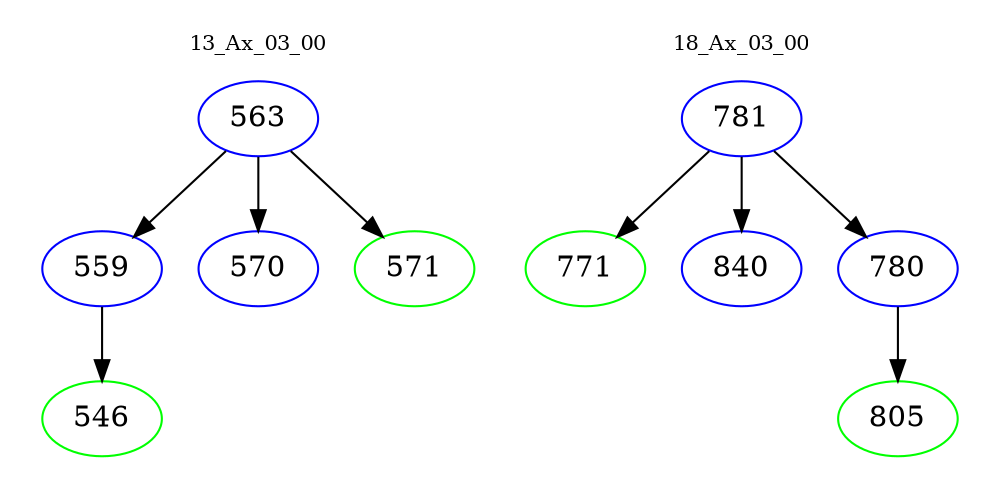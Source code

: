 digraph{
subgraph cluster_0 {
color = white
label = "13_Ax_03_00";
fontsize=10;
T0_563 [label="563", color="blue"]
T0_563 -> T0_559 [color="black"]
T0_559 [label="559", color="blue"]
T0_559 -> T0_546 [color="black"]
T0_546 [label="546", color="green"]
T0_563 -> T0_570 [color="black"]
T0_570 [label="570", color="blue"]
T0_563 -> T0_571 [color="black"]
T0_571 [label="571", color="green"]
}
subgraph cluster_1 {
color = white
label = "18_Ax_03_00";
fontsize=10;
T1_781 [label="781", color="blue"]
T1_781 -> T1_771 [color="black"]
T1_771 [label="771", color="green"]
T1_781 -> T1_840 [color="black"]
T1_840 [label="840", color="blue"]
T1_781 -> T1_780 [color="black"]
T1_780 [label="780", color="blue"]
T1_780 -> T1_805 [color="black"]
T1_805 [label="805", color="green"]
}
}
